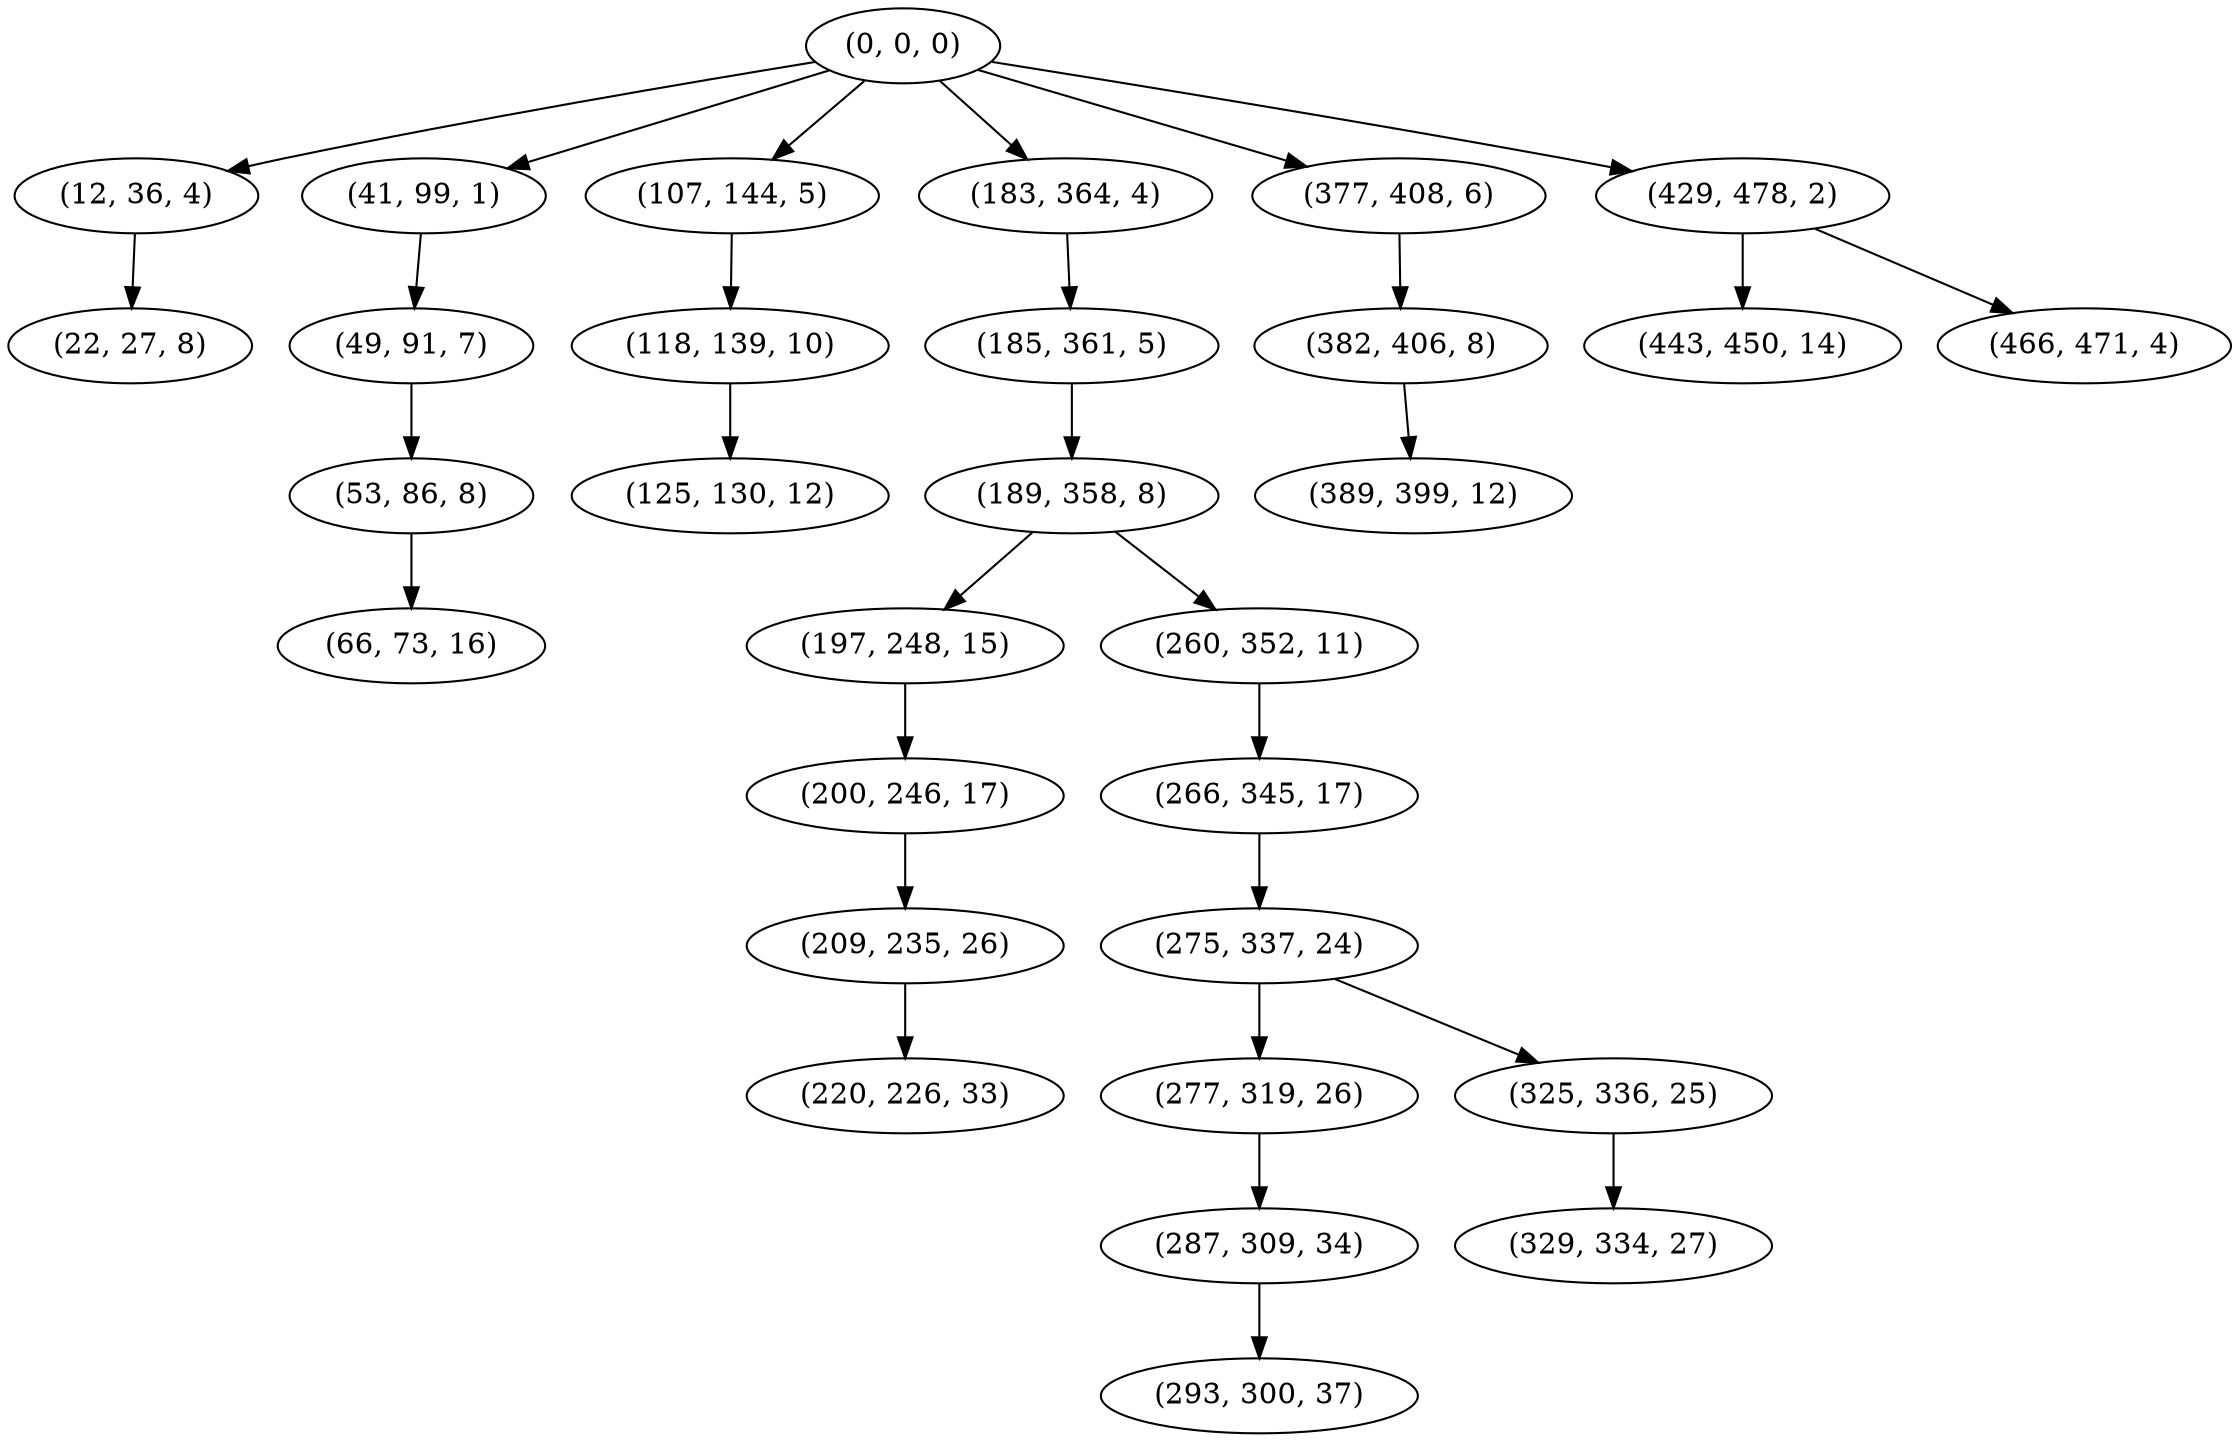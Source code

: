 digraph tree {
    "(0, 0, 0)";
    "(12, 36, 4)";
    "(22, 27, 8)";
    "(41, 99, 1)";
    "(49, 91, 7)";
    "(53, 86, 8)";
    "(66, 73, 16)";
    "(107, 144, 5)";
    "(118, 139, 10)";
    "(125, 130, 12)";
    "(183, 364, 4)";
    "(185, 361, 5)";
    "(189, 358, 8)";
    "(197, 248, 15)";
    "(200, 246, 17)";
    "(209, 235, 26)";
    "(220, 226, 33)";
    "(260, 352, 11)";
    "(266, 345, 17)";
    "(275, 337, 24)";
    "(277, 319, 26)";
    "(287, 309, 34)";
    "(293, 300, 37)";
    "(325, 336, 25)";
    "(329, 334, 27)";
    "(377, 408, 6)";
    "(382, 406, 8)";
    "(389, 399, 12)";
    "(429, 478, 2)";
    "(443, 450, 14)";
    "(466, 471, 4)";
    "(0, 0, 0)" -> "(12, 36, 4)";
    "(0, 0, 0)" -> "(41, 99, 1)";
    "(0, 0, 0)" -> "(107, 144, 5)";
    "(0, 0, 0)" -> "(183, 364, 4)";
    "(0, 0, 0)" -> "(377, 408, 6)";
    "(0, 0, 0)" -> "(429, 478, 2)";
    "(12, 36, 4)" -> "(22, 27, 8)";
    "(41, 99, 1)" -> "(49, 91, 7)";
    "(49, 91, 7)" -> "(53, 86, 8)";
    "(53, 86, 8)" -> "(66, 73, 16)";
    "(107, 144, 5)" -> "(118, 139, 10)";
    "(118, 139, 10)" -> "(125, 130, 12)";
    "(183, 364, 4)" -> "(185, 361, 5)";
    "(185, 361, 5)" -> "(189, 358, 8)";
    "(189, 358, 8)" -> "(197, 248, 15)";
    "(189, 358, 8)" -> "(260, 352, 11)";
    "(197, 248, 15)" -> "(200, 246, 17)";
    "(200, 246, 17)" -> "(209, 235, 26)";
    "(209, 235, 26)" -> "(220, 226, 33)";
    "(260, 352, 11)" -> "(266, 345, 17)";
    "(266, 345, 17)" -> "(275, 337, 24)";
    "(275, 337, 24)" -> "(277, 319, 26)";
    "(275, 337, 24)" -> "(325, 336, 25)";
    "(277, 319, 26)" -> "(287, 309, 34)";
    "(287, 309, 34)" -> "(293, 300, 37)";
    "(325, 336, 25)" -> "(329, 334, 27)";
    "(377, 408, 6)" -> "(382, 406, 8)";
    "(382, 406, 8)" -> "(389, 399, 12)";
    "(429, 478, 2)" -> "(443, 450, 14)";
    "(429, 478, 2)" -> "(466, 471, 4)";
}
